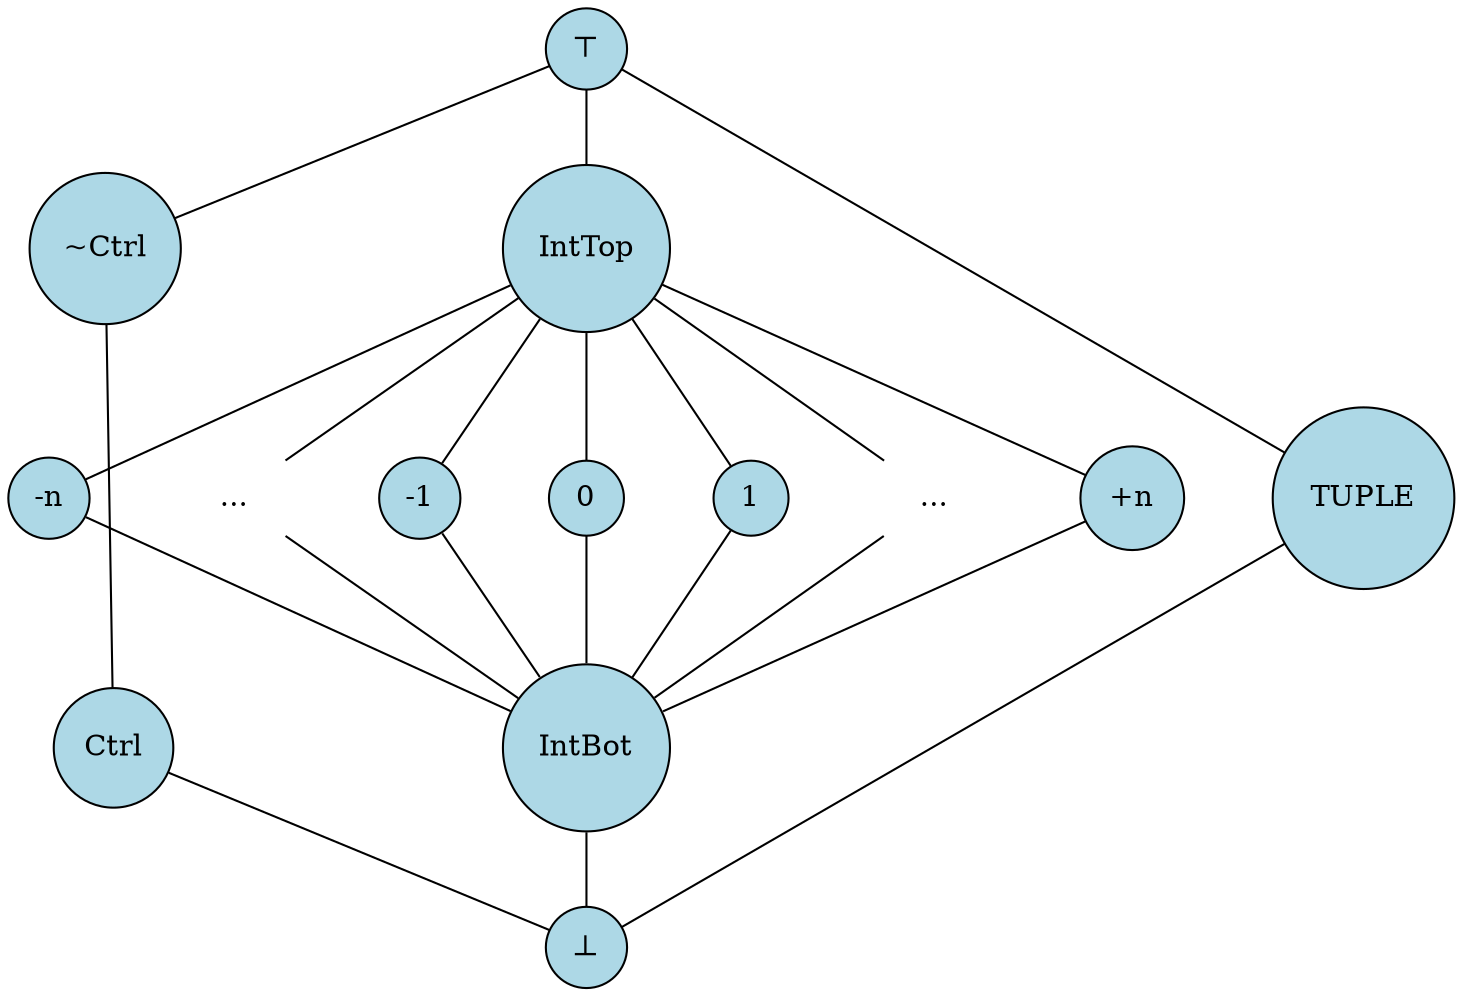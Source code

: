 digraph Lattice {
    // Define nodes
    splines=false;
    node [shape=circle, style=filled, fillcolor=lightblue];
    nodesep=0.6;

    TOP [label="⊤"];
    BOT [label="⊥"];

    XCTRL [label="~Ctrl"];
    CTRL [label="Ctrl"];

    INT_TOP [label="IntTop"];
    INT_BOT [label="IntBot"];

    INT_MIN [label="-n"];
    INT_MINDOTS [label="..." shape=none style=none];
    INT_MINUS [label="-1"];
    INT_ZERO [label="0"];
    INT_PLUS [label="1"];
    INT_MAXDOTS [label="..." shape=none style=none];
    INT_MAX [label="+n"];

    TUPLE [label="TUPLE"];

    // Define edges
    edge [arrowhead=none];

    TOP         -> INT_TOP;
    INT_TOP     -> INT_MIN;
    INT_TOP     -> INT_MINDOTS;
    INT_TOP     -> INT_MINUS;
    INT_TOP     -> INT_ZERO;
    INT_TOP     -> INT_PLUS;
    INT_TOP     -> INT_MAXDOTS;
    INT_TOP     -> INT_MAX;
    INT_MIN     -> INT_BOT;
    INT_MINDOTS -> INT_BOT;
    INT_MINUS   -> INT_BOT;
    INT_ZERO    -> INT_BOT;
    INT_PLUS    -> INT_BOT;
    INT_MAXDOTS -> INT_BOT;
    INT_MAX     -> INT_BOT;
    INT_BOT     -> BOT;

    INT_MIN -> INT_MINDOTS -> INT_MINUS -> INT_ZERO -> INT_PLUS -> INT_MAXDOTS -> INT_MAX [style=invis];

    TOP          -> TUPLE;
    TUPLE        -> BOT;

    TOP -> XCTRL;
    XCTRL -> CTRL;
    CTRL -> BOT;

    // Additional customization
    {rank=same; TOP}
    {rank=same; INT_TOP; XCTRL}
    {rank=same; INT_MIN; INT_MINDOTS;
                INT_MINUS; INT_ZERO;
                INT_PLUS; INT_MAXDOTS;
                INT_MAX; TUPLE}
    {rank=same; INT_BOT; CTRL}
    {rank=same; BOT;}
}